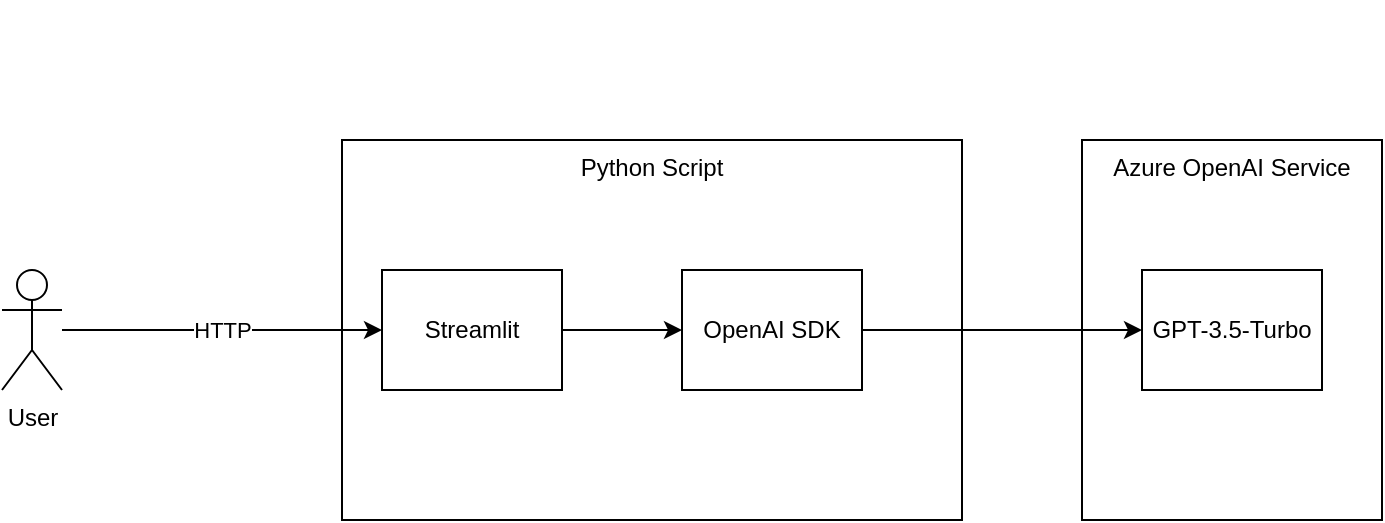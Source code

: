 <mxfile version="22.1.0" type="device">
  <diagram name="Seite-1" id="wUEx7ndTb_bHJJqqPWa8">
    <mxGraphModel dx="1010" dy="682" grid="1" gridSize="10" guides="1" tooltips="1" connect="1" arrows="1" fold="1" page="1" pageScale="1" pageWidth="827" pageHeight="1169" math="0" shadow="0">
      <root>
        <mxCell id="0" />
        <mxCell id="1" parent="0" />
        <mxCell id="tBT3JFBlceWDcz8bJR0U-1" value="User" style="shape=umlActor;verticalLabelPosition=bottom;verticalAlign=top;html=1;outlineConnect=0;" parent="1" vertex="1">
          <mxGeometry x="60" y="255" width="30" height="60" as="geometry" />
        </mxCell>
        <mxCell id="tBT3JFBlceWDcz8bJR0U-2" value="Python Script" style="rounded=0;whiteSpace=wrap;html=1;verticalAlign=top;" parent="1" vertex="1">
          <mxGeometry x="230" y="190" width="310" height="190" as="geometry" />
        </mxCell>
        <mxCell id="tBT3JFBlceWDcz8bJR0U-3" value="Azure OpenAI Service" style="rounded=0;whiteSpace=wrap;html=1;verticalAlign=top;" parent="1" vertex="1">
          <mxGeometry x="600" y="190" width="150" height="190" as="geometry" />
        </mxCell>
        <mxCell id="tBT3JFBlceWDcz8bJR0U-4" value="" style="shape=image;verticalLabelPosition=bottom;labelBackgroundColor=default;verticalAlign=top;aspect=fixed;imageAspect=0;image=https://swimburger.net/media/ppnn3pcl/azure.png;" parent="1" vertex="1">
          <mxGeometry x="640" y="120" width="60" height="60" as="geometry" />
        </mxCell>
        <mxCell id="tBT3JFBlceWDcz8bJR0U-8" style="edgeStyle=orthogonalEdgeStyle;rounded=0;orthogonalLoop=1;jettySize=auto;html=1;entryX=0;entryY=0.5;entryDx=0;entryDy=0;" parent="1" source="tBT3JFBlceWDcz8bJR0U-5" target="tBT3JFBlceWDcz8bJR0U-6" edge="1">
          <mxGeometry relative="1" as="geometry" />
        </mxCell>
        <mxCell id="tBT3JFBlceWDcz8bJR0U-5" value="Streamlit" style="rounded=0;whiteSpace=wrap;html=1;" parent="1" vertex="1">
          <mxGeometry x="250" y="255" width="90" height="60" as="geometry" />
        </mxCell>
        <mxCell id="tBT3JFBlceWDcz8bJR0U-9" style="edgeStyle=orthogonalEdgeStyle;rounded=0;orthogonalLoop=1;jettySize=auto;html=1;entryX=0;entryY=0.5;entryDx=0;entryDy=0;" parent="1" source="tBT3JFBlceWDcz8bJR0U-6" target="AnVZSIy5jcUAXXzMb6Uj-1" edge="1">
          <mxGeometry relative="1" as="geometry" />
        </mxCell>
        <mxCell id="tBT3JFBlceWDcz8bJR0U-6" value="OpenAI SDK" style="rounded=0;whiteSpace=wrap;html=1;" parent="1" vertex="1">
          <mxGeometry x="400" y="255" width="90" height="60" as="geometry" />
        </mxCell>
        <mxCell id="tBT3JFBlceWDcz8bJR0U-7" value="HTTP" style="edgeStyle=orthogonalEdgeStyle;rounded=0;orthogonalLoop=1;jettySize=auto;html=1;" parent="1" source="tBT3JFBlceWDcz8bJR0U-1" target="tBT3JFBlceWDcz8bJR0U-5" edge="1">
          <mxGeometry relative="1" as="geometry" />
        </mxCell>
        <mxCell id="AnVZSIy5jcUAXXzMb6Uj-1" value="GPT-3.5-Turbo" style="rounded=0;whiteSpace=wrap;html=1;" vertex="1" parent="1">
          <mxGeometry x="630" y="255" width="90" height="60" as="geometry" />
        </mxCell>
      </root>
    </mxGraphModel>
  </diagram>
</mxfile>
